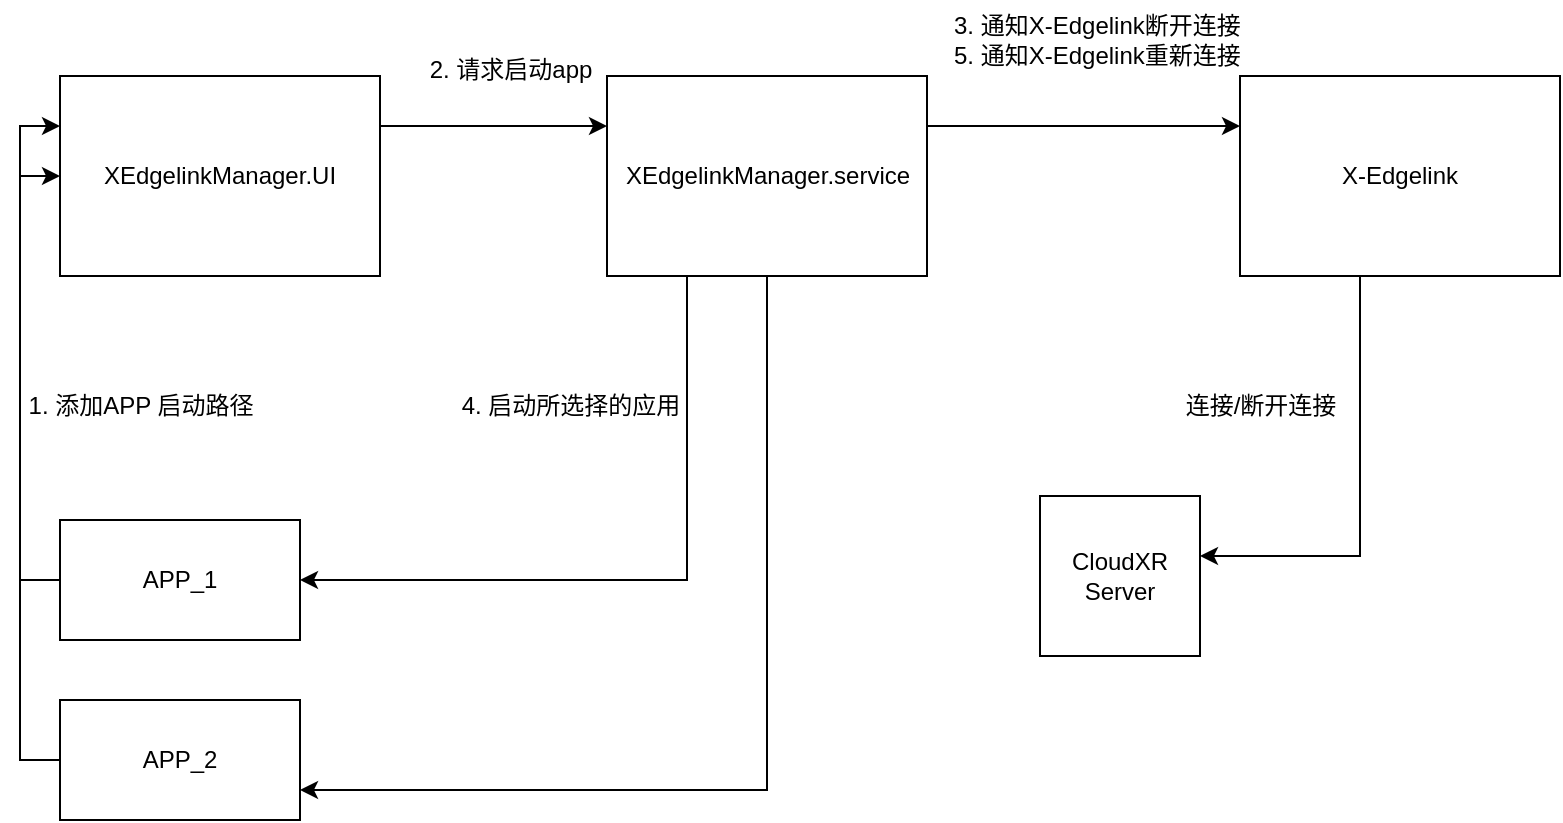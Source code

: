 <mxfile version="24.4.3" type="github">
  <diagram name="第 1 页" id="hwJlUzg2raEbkkXDkloc">
    <mxGraphModel dx="934" dy="605" grid="1" gridSize="10" guides="1" tooltips="1" connect="1" arrows="1" fold="1" page="1" pageScale="1" pageWidth="827" pageHeight="1169" math="0" shadow="0">
      <root>
        <mxCell id="0" />
        <mxCell id="1" parent="0" />
        <mxCell id="pmEeMmE-P4aUWf_jCrCw-1" value="XEdgelinkManager.UI" style="whiteSpace=wrap;html=1;" vertex="1" parent="1">
          <mxGeometry x="60" y="58" width="160" height="100" as="geometry" />
        </mxCell>
        <mxCell id="pmEeMmE-P4aUWf_jCrCw-7" style="edgeStyle=orthogonalEdgeStyle;rounded=0;orthogonalLoop=1;jettySize=auto;html=1;exitX=1;exitY=0.25;exitDx=0;exitDy=0;entryX=0;entryY=0.25;entryDx=0;entryDy=0;" edge="1" parent="1" source="pmEeMmE-P4aUWf_jCrCw-2" target="pmEeMmE-P4aUWf_jCrCw-3">
          <mxGeometry relative="1" as="geometry" />
        </mxCell>
        <mxCell id="pmEeMmE-P4aUWf_jCrCw-25" style="edgeStyle=orthogonalEdgeStyle;rounded=0;orthogonalLoop=1;jettySize=auto;html=1;exitX=0.25;exitY=1;exitDx=0;exitDy=0;entryX=1;entryY=0.5;entryDx=0;entryDy=0;" edge="1" parent="1" source="pmEeMmE-P4aUWf_jCrCw-2" target="pmEeMmE-P4aUWf_jCrCw-15">
          <mxGeometry relative="1" as="geometry" />
        </mxCell>
        <mxCell id="pmEeMmE-P4aUWf_jCrCw-26" style="edgeStyle=orthogonalEdgeStyle;rounded=0;orthogonalLoop=1;jettySize=auto;html=1;exitX=0.5;exitY=1;exitDx=0;exitDy=0;entryX=1;entryY=0.75;entryDx=0;entryDy=0;" edge="1" parent="1" source="pmEeMmE-P4aUWf_jCrCw-2" target="pmEeMmE-P4aUWf_jCrCw-16">
          <mxGeometry relative="1" as="geometry" />
        </mxCell>
        <mxCell id="pmEeMmE-P4aUWf_jCrCw-2" value="XEdgelinkManager.service" style="whiteSpace=wrap;html=1;" vertex="1" parent="1">
          <mxGeometry x="333.5" y="58" width="160" height="100" as="geometry" />
        </mxCell>
        <mxCell id="pmEeMmE-P4aUWf_jCrCw-13" value="" style="edgeStyle=orthogonalEdgeStyle;rounded=0;orthogonalLoop=1;jettySize=auto;html=1;" edge="1" parent="1" source="pmEeMmE-P4aUWf_jCrCw-3" target="pmEeMmE-P4aUWf_jCrCw-12">
          <mxGeometry relative="1" as="geometry">
            <Array as="points">
              <mxPoint x="710" y="298" />
            </Array>
          </mxGeometry>
        </mxCell>
        <mxCell id="pmEeMmE-P4aUWf_jCrCw-3" value="X-Edgelink" style="whiteSpace=wrap;html=1;" vertex="1" parent="1">
          <mxGeometry x="650" y="58" width="160" height="100" as="geometry" />
        </mxCell>
        <mxCell id="pmEeMmE-P4aUWf_jCrCw-4" value="" style="endArrow=classic;html=1;rounded=0;exitX=1;exitY=0.25;exitDx=0;exitDy=0;entryX=0;entryY=0.25;entryDx=0;entryDy=0;" edge="1" parent="1" source="pmEeMmE-P4aUWf_jCrCw-1" target="pmEeMmE-P4aUWf_jCrCw-2">
          <mxGeometry width="50" height="50" relative="1" as="geometry">
            <mxPoint x="380" y="290" as="sourcePoint" />
            <mxPoint x="430" y="240" as="targetPoint" />
          </mxGeometry>
        </mxCell>
        <mxCell id="pmEeMmE-P4aUWf_jCrCw-5" value="2. 请求启动app" style="text;html=1;align=center;verticalAlign=middle;resizable=0;points=[];autosize=1;strokeColor=none;fillColor=none;" vertex="1" parent="1">
          <mxGeometry x="235" y="40" width="100" height="30" as="geometry" />
        </mxCell>
        <mxCell id="pmEeMmE-P4aUWf_jCrCw-8" value="3. 通知X-Edgelink断开连接&lt;div&gt;5. 通知&lt;span style=&quot;background-color: initial;&quot;&gt;X-Edgelink重新连接&lt;/span&gt;&lt;/div&gt;" style="text;html=1;align=left;verticalAlign=middle;resizable=0;points=[];autosize=1;strokeColor=none;fillColor=none;" vertex="1" parent="1">
          <mxGeometry x="505" y="20" width="170" height="40" as="geometry" />
        </mxCell>
        <mxCell id="pmEeMmE-P4aUWf_jCrCw-12" value="CloudXR Server" style="whiteSpace=wrap;html=1;aspect=fixed;" vertex="1" parent="1">
          <mxGeometry x="550" y="268" width="80" height="80" as="geometry" />
        </mxCell>
        <mxCell id="pmEeMmE-P4aUWf_jCrCw-22" style="edgeStyle=orthogonalEdgeStyle;rounded=0;orthogonalLoop=1;jettySize=auto;html=1;exitX=0;exitY=0.5;exitDx=0;exitDy=0;entryX=0;entryY=0.5;entryDx=0;entryDy=0;" edge="1" parent="1" source="pmEeMmE-P4aUWf_jCrCw-15" target="pmEeMmE-P4aUWf_jCrCw-1">
          <mxGeometry relative="1" as="geometry" />
        </mxCell>
        <mxCell id="pmEeMmE-P4aUWf_jCrCw-15" value="APP_1" style="rounded=0;whiteSpace=wrap;html=1;" vertex="1" parent="1">
          <mxGeometry x="60" y="280" width="120" height="60" as="geometry" />
        </mxCell>
        <mxCell id="pmEeMmE-P4aUWf_jCrCw-23" style="edgeStyle=orthogonalEdgeStyle;rounded=0;orthogonalLoop=1;jettySize=auto;html=1;exitX=0;exitY=0.5;exitDx=0;exitDy=0;entryX=0;entryY=0.25;entryDx=0;entryDy=0;" edge="1" parent="1" source="pmEeMmE-P4aUWf_jCrCw-16" target="pmEeMmE-P4aUWf_jCrCw-1">
          <mxGeometry relative="1" as="geometry" />
        </mxCell>
        <mxCell id="pmEeMmE-P4aUWf_jCrCw-16" value="APP_2" style="rounded=0;whiteSpace=wrap;html=1;" vertex="1" parent="1">
          <mxGeometry x="60" y="370" width="120" height="60" as="geometry" />
        </mxCell>
        <mxCell id="pmEeMmE-P4aUWf_jCrCw-24" value="1. 添加APP 启动路径" style="text;html=1;align=center;verticalAlign=middle;resizable=0;points=[];autosize=1;strokeColor=none;fillColor=none;" vertex="1" parent="1">
          <mxGeometry x="30" y="208" width="140" height="30" as="geometry" />
        </mxCell>
        <mxCell id="pmEeMmE-P4aUWf_jCrCw-27" value="&lt;span style=&quot;text-align: left;&quot;&gt;4. 启动所选择的应用&lt;/span&gt;" style="text;html=1;align=center;verticalAlign=middle;resizable=0;points=[];autosize=1;strokeColor=none;fillColor=none;" vertex="1" parent="1">
          <mxGeometry x="250" y="208" width="130" height="30" as="geometry" />
        </mxCell>
        <mxCell id="pmEeMmE-P4aUWf_jCrCw-28" value="连接/断开连接" style="text;html=1;align=center;verticalAlign=middle;resizable=0;points=[];autosize=1;strokeColor=none;fillColor=none;" vertex="1" parent="1">
          <mxGeometry x="610" y="208" width="100" height="30" as="geometry" />
        </mxCell>
      </root>
    </mxGraphModel>
  </diagram>
</mxfile>
